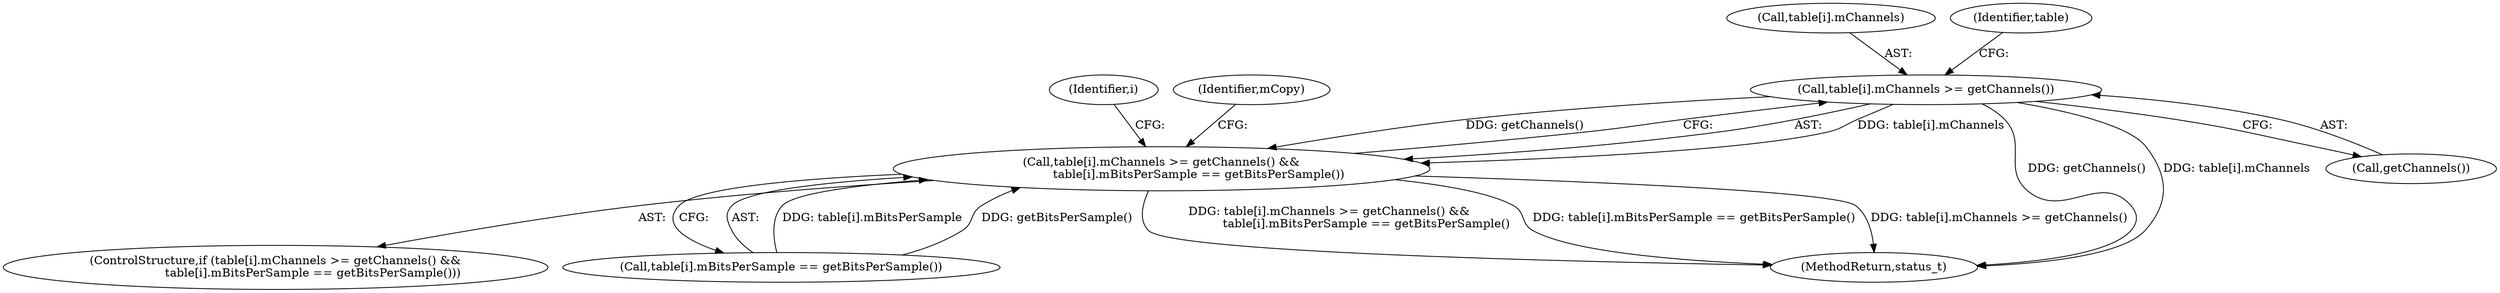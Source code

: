 digraph "0_Android_acc192347665943ca674acf117e4f74a88436922_10@array" {
"1000244" [label="(Call,table[i].mChannels >= getChannels())"];
"1000243" [label="(Call,table[i].mChannels >= getChannels() &&\n                    table[i].mBitsPerSample == getBitsPerSample())"];
"1000300" [label="(MethodReturn,status_t)"];
"1000244" [label="(Call,table[i].mChannels >= getChannels())"];
"1000250" [label="(Call,getChannels())"];
"1000245" [label="(Call,table[i].mChannels)"];
"1000243" [label="(Call,table[i].mChannels >= getChannels() &&\n                    table[i].mBitsPerSample == getBitsPerSample())"];
"1000254" [label="(Identifier,table)"];
"1000242" [label="(ControlStructure,if (table[i].mChannels >= getChannels() &&\n                    table[i].mBitsPerSample == getBitsPerSample()))"];
"1000240" [label="(Identifier,i)"];
"1000251" [label="(Call,table[i].mBitsPerSample == getBitsPerSample())"];
"1000260" [label="(Identifier,mCopy)"];
"1000244" -> "1000243"  [label="AST: "];
"1000244" -> "1000250"  [label="CFG: "];
"1000245" -> "1000244"  [label="AST: "];
"1000250" -> "1000244"  [label="AST: "];
"1000254" -> "1000244"  [label="CFG: "];
"1000243" -> "1000244"  [label="CFG: "];
"1000244" -> "1000300"  [label="DDG: getChannels()"];
"1000244" -> "1000300"  [label="DDG: table[i].mChannels"];
"1000244" -> "1000243"  [label="DDG: table[i].mChannels"];
"1000244" -> "1000243"  [label="DDG: getChannels()"];
"1000243" -> "1000242"  [label="AST: "];
"1000243" -> "1000251"  [label="CFG: "];
"1000251" -> "1000243"  [label="AST: "];
"1000260" -> "1000243"  [label="CFG: "];
"1000240" -> "1000243"  [label="CFG: "];
"1000243" -> "1000300"  [label="DDG: table[i].mBitsPerSample == getBitsPerSample()"];
"1000243" -> "1000300"  [label="DDG: table[i].mChannels >= getChannels()"];
"1000243" -> "1000300"  [label="DDG: table[i].mChannels >= getChannels() &&\n                    table[i].mBitsPerSample == getBitsPerSample()"];
"1000251" -> "1000243"  [label="DDG: table[i].mBitsPerSample"];
"1000251" -> "1000243"  [label="DDG: getBitsPerSample()"];
}
